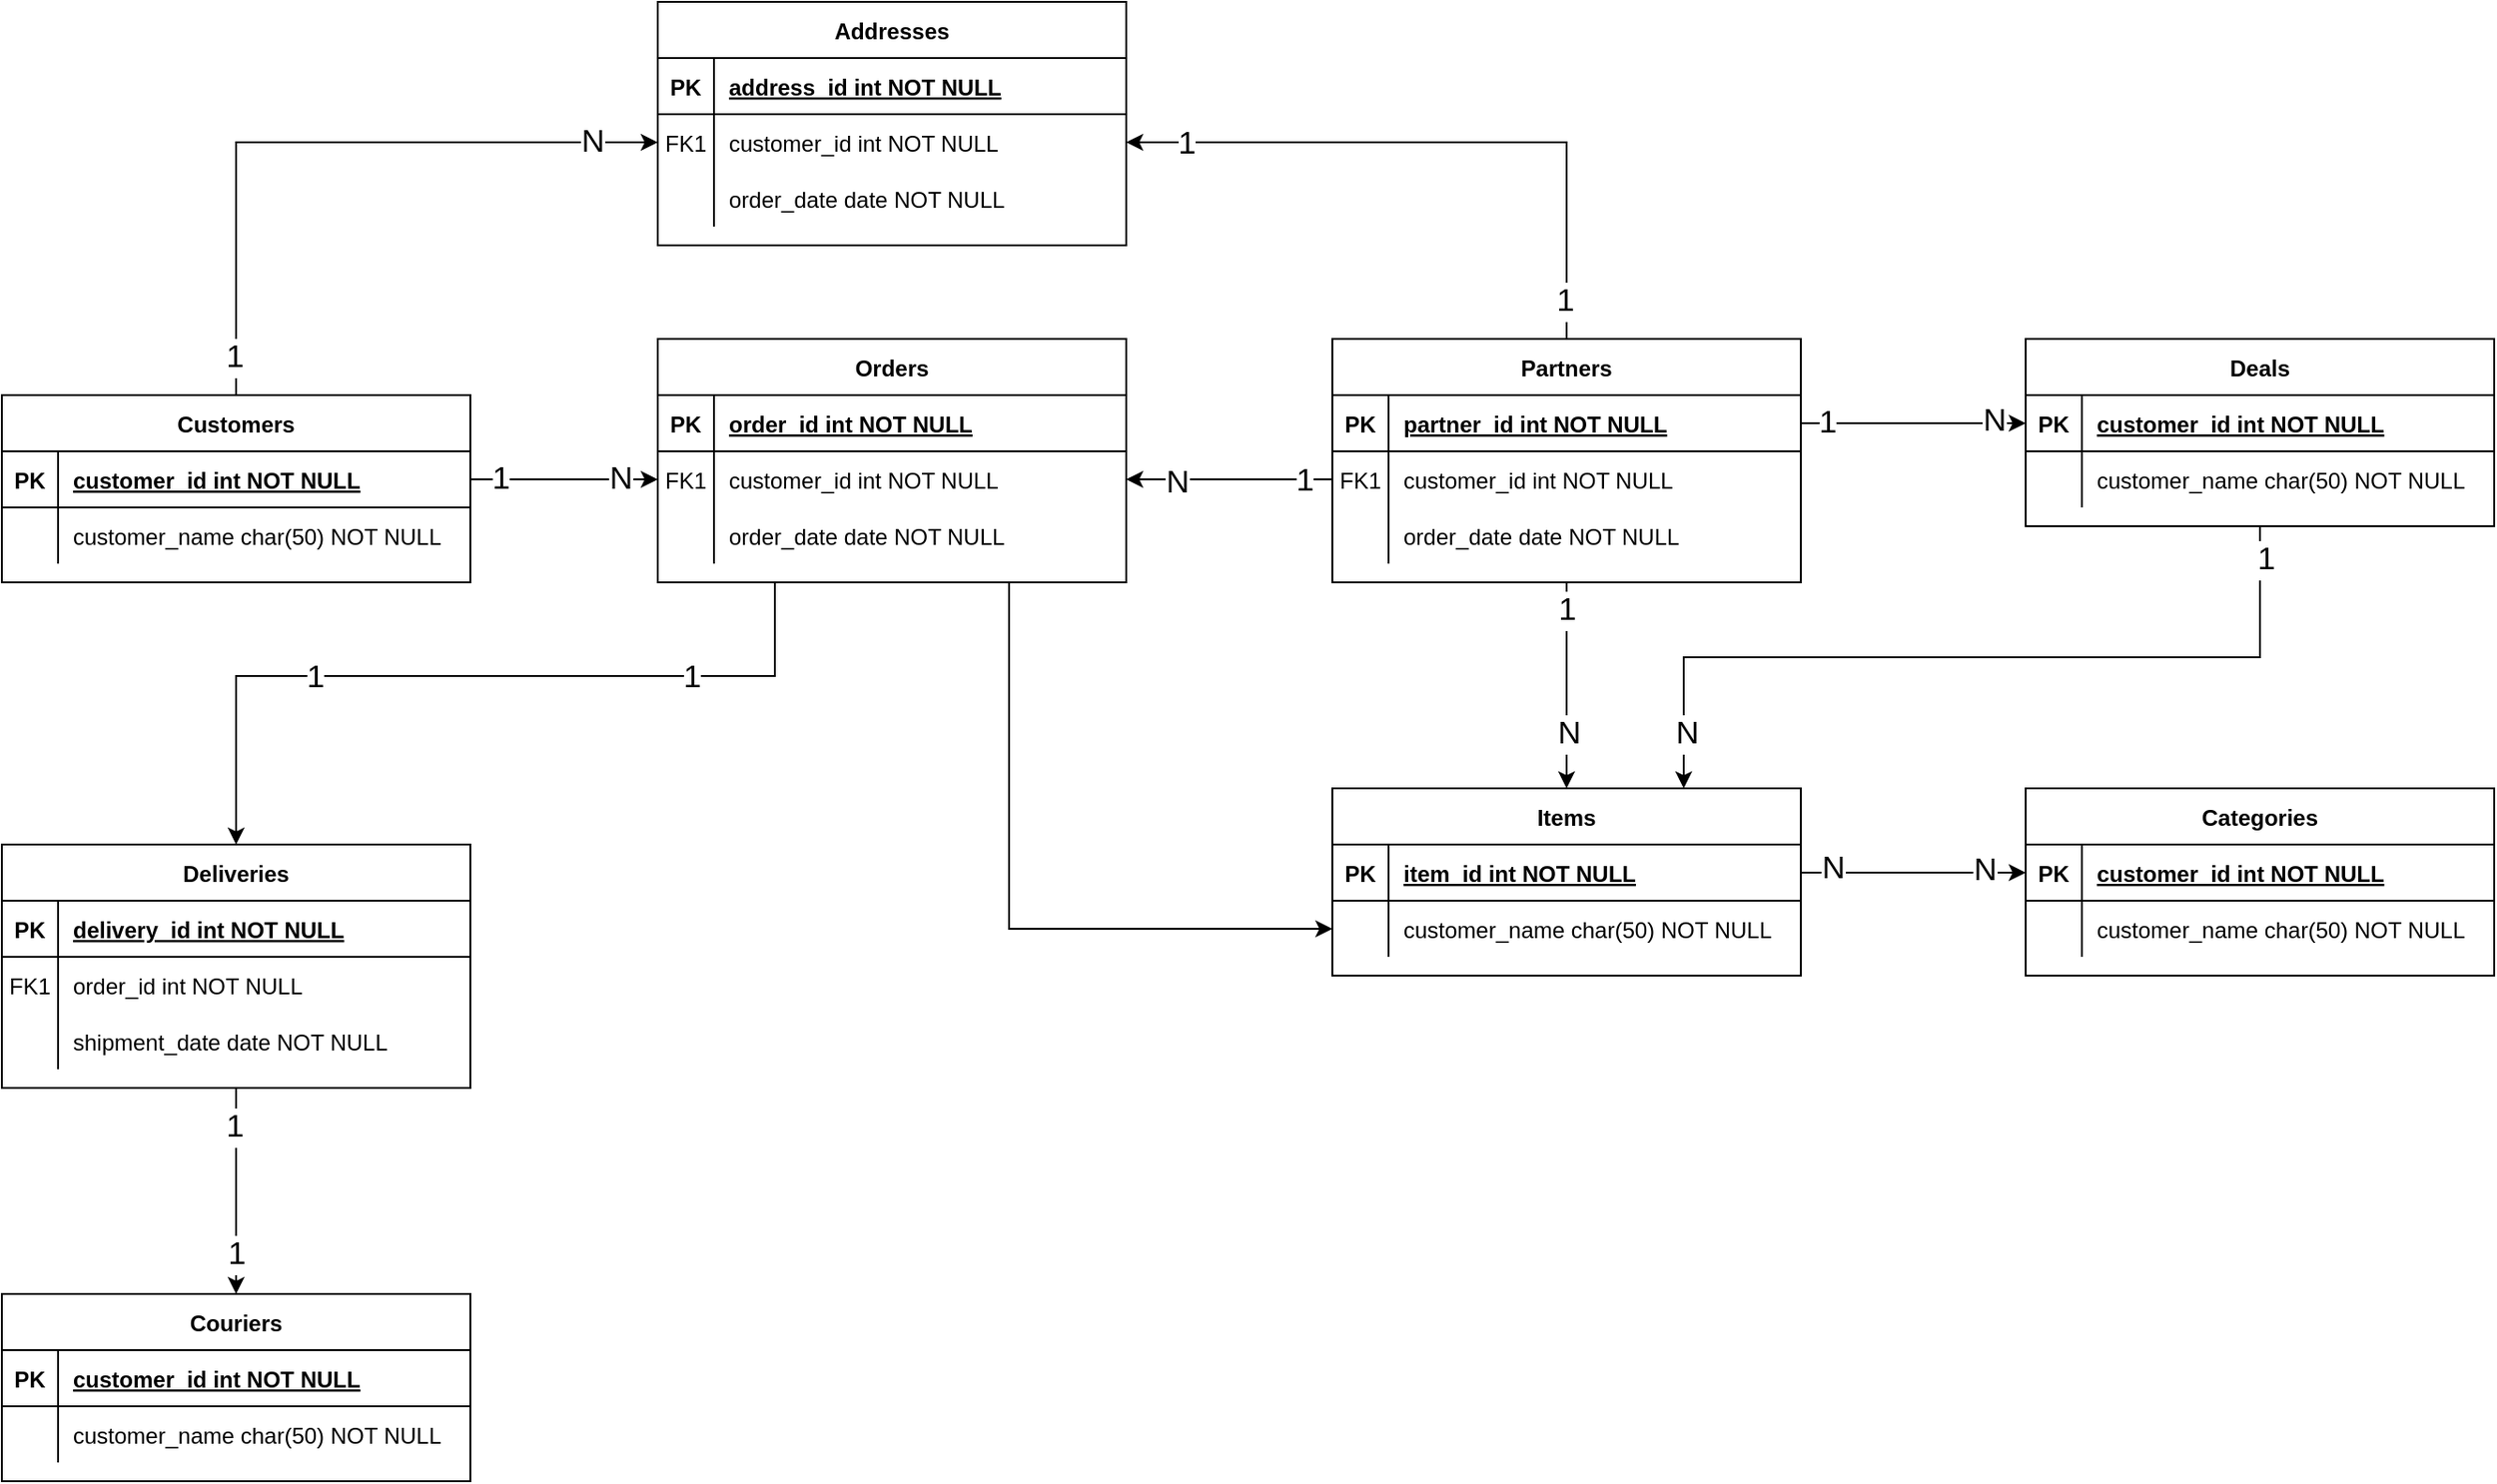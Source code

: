 <mxfile version="13.4.9" type="github"><diagram id="R2lEEEUBdFMjLlhIrx00" name="Page-1"><mxGraphModel dx="1963" dy="1806" grid="1" gridSize="10" guides="1" tooltips="1" connect="1" arrows="1" fold="1" page="1" pageScale="1" pageWidth="850" pageHeight="1100" math="0" shadow="0" extFonts="Permanent Marker^https://fonts.googleapis.com/css?family=Permanent+Marker"><root><mxCell id="0"/><mxCell id="1" parent="0"/><mxCell id="GytPN-wBxECgcy7hrlEQ-25" value="Addresses" style="shape=table;startSize=30;container=1;collapsible=1;childLayout=tableLayout;fixedRows=1;rowLines=0;fontStyle=1;align=center;resizeLast=1;" vertex="1" parent="1"><mxGeometry x="210" y="-310" width="250" height="130" as="geometry"/></mxCell><mxCell id="GytPN-wBxECgcy7hrlEQ-26" value="" style="shape=partialRectangle;collapsible=0;dropTarget=0;pointerEvents=0;fillColor=none;points=[[0,0.5],[1,0.5]];portConstraint=eastwest;top=0;left=0;right=0;bottom=1;" vertex="1" parent="GytPN-wBxECgcy7hrlEQ-25"><mxGeometry y="30" width="250" height="30" as="geometry"/></mxCell><mxCell id="GytPN-wBxECgcy7hrlEQ-27" value="PK" style="shape=partialRectangle;overflow=hidden;connectable=0;fillColor=none;top=0;left=0;bottom=0;right=0;fontStyle=1;" vertex="1" parent="GytPN-wBxECgcy7hrlEQ-26"><mxGeometry width="30" height="30" as="geometry"/></mxCell><mxCell id="GytPN-wBxECgcy7hrlEQ-28" value="address_id int NOT NULL " style="shape=partialRectangle;overflow=hidden;connectable=0;fillColor=none;top=0;left=0;bottom=0;right=0;align=left;spacingLeft=6;fontStyle=5;" vertex="1" parent="GytPN-wBxECgcy7hrlEQ-26"><mxGeometry x="30" width="220" height="30" as="geometry"/></mxCell><mxCell id="GytPN-wBxECgcy7hrlEQ-29" value="" style="shape=partialRectangle;collapsible=0;dropTarget=0;pointerEvents=0;fillColor=none;points=[[0,0.5],[1,0.5]];portConstraint=eastwest;top=0;left=0;right=0;bottom=0;" vertex="1" parent="GytPN-wBxECgcy7hrlEQ-25"><mxGeometry y="60" width="250" height="30" as="geometry"/></mxCell><mxCell id="GytPN-wBxECgcy7hrlEQ-30" value="FK1" style="shape=partialRectangle;overflow=hidden;connectable=0;fillColor=none;top=0;left=0;bottom=0;right=0;" vertex="1" parent="GytPN-wBxECgcy7hrlEQ-29"><mxGeometry width="30" height="30" as="geometry"/></mxCell><mxCell id="GytPN-wBxECgcy7hrlEQ-31" value="customer_id int NOT NULL" style="shape=partialRectangle;overflow=hidden;connectable=0;fillColor=none;top=0;left=0;bottom=0;right=0;align=left;spacingLeft=6;" vertex="1" parent="GytPN-wBxECgcy7hrlEQ-29"><mxGeometry x="30" width="220" height="30" as="geometry"/></mxCell><mxCell id="GytPN-wBxECgcy7hrlEQ-32" value="" style="shape=partialRectangle;collapsible=0;dropTarget=0;pointerEvents=0;fillColor=none;points=[[0,0.5],[1,0.5]];portConstraint=eastwest;top=0;left=0;right=0;bottom=0;" vertex="1" parent="GytPN-wBxECgcy7hrlEQ-25"><mxGeometry y="90" width="250" height="30" as="geometry"/></mxCell><mxCell id="GytPN-wBxECgcy7hrlEQ-33" value="" style="shape=partialRectangle;overflow=hidden;connectable=0;fillColor=none;top=0;left=0;bottom=0;right=0;" vertex="1" parent="GytPN-wBxECgcy7hrlEQ-32"><mxGeometry width="30" height="30" as="geometry"/></mxCell><mxCell id="GytPN-wBxECgcy7hrlEQ-34" value="order_date date NOT NULL" style="shape=partialRectangle;overflow=hidden;connectable=0;fillColor=none;top=0;left=0;bottom=0;right=0;align=left;spacingLeft=6;" vertex="1" parent="GytPN-wBxECgcy7hrlEQ-32"><mxGeometry x="30" width="220" height="30" as="geometry"/></mxCell><mxCell id="GytPN-wBxECgcy7hrlEQ-49" style="edgeStyle=orthogonalEdgeStyle;rounded=0;orthogonalLoop=1;jettySize=auto;html=1;exitX=0.5;exitY=0;exitDx=0;exitDy=0;entryX=0;entryY=0.5;entryDx=0;entryDy=0;" edge="1" parent="1" source="C-vyLk0tnHw3VtMMgP7b-23" target="GytPN-wBxECgcy7hrlEQ-29"><mxGeometry relative="1" as="geometry"/></mxCell><mxCell id="GytPN-wBxECgcy7hrlEQ-54" value="1" style="edgeLabel;html=1;align=center;verticalAlign=middle;resizable=0;points=[];fontSize=17;" vertex="1" connectable="0" parent="GytPN-wBxECgcy7hrlEQ-49"><mxGeometry x="-0.888" y="1" relative="1" as="geometry"><mxPoint as="offset"/></mxGeometry></mxCell><mxCell id="GytPN-wBxECgcy7hrlEQ-55" value="N" style="edgeLabel;html=1;align=center;verticalAlign=middle;resizable=0;points=[];fontSize=17;" vertex="1" connectable="0" parent="GytPN-wBxECgcy7hrlEQ-49"><mxGeometry x="0.804" relative="1" as="geometry"><mxPoint as="offset"/></mxGeometry></mxCell><mxCell id="GytPN-wBxECgcy7hrlEQ-53" style="edgeStyle=orthogonalEdgeStyle;rounded=0;orthogonalLoop=1;jettySize=auto;html=1;exitX=0.25;exitY=1;exitDx=0;exitDy=0;entryX=0.5;entryY=0;entryDx=0;entryDy=0;" edge="1" parent="1" source="C-vyLk0tnHw3VtMMgP7b-2" target="C-vyLk0tnHw3VtMMgP7b-13"><mxGeometry relative="1" as="geometry"><Array as="points"><mxPoint x="273" y="50"/><mxPoint x="-15" y="50"/></Array></mxGeometry></mxCell><mxCell id="GytPN-wBxECgcy7hrlEQ-62" value="1" style="edgeLabel;html=1;align=center;verticalAlign=middle;resizable=0;points=[];fontSize=17;" vertex="1" connectable="0" parent="GytPN-wBxECgcy7hrlEQ-53"><mxGeometry x="-0.558" y="1" relative="1" as="geometry"><mxPoint as="offset"/></mxGeometry></mxCell><mxCell id="GytPN-wBxECgcy7hrlEQ-63" value="1" style="edgeLabel;html=1;align=center;verticalAlign=middle;resizable=0;points=[];fontSize=17;" vertex="1" connectable="0" parent="GytPN-wBxECgcy7hrlEQ-53"><mxGeometry x="0.383" y="1" relative="1" as="geometry"><mxPoint as="offset"/></mxGeometry></mxCell><mxCell id="GytPN-wBxECgcy7hrlEQ-86" style="edgeStyle=orthogonalEdgeStyle;rounded=0;orthogonalLoop=1;jettySize=auto;html=1;exitX=0.75;exitY=1;exitDx=0;exitDy=0;entryX=0;entryY=0.5;entryDx=0;entryDy=0;fontSize=17;" edge="1" parent="1" source="C-vyLk0tnHw3VtMMgP7b-2" target="GytPN-wBxECgcy7hrlEQ-79"><mxGeometry relative="1" as="geometry"/></mxCell><mxCell id="C-vyLk0tnHw3VtMMgP7b-2" value="Orders" style="shape=table;startSize=30;container=1;collapsible=1;childLayout=tableLayout;fixedRows=1;rowLines=0;fontStyle=1;align=center;resizeLast=1;" parent="1" vertex="1"><mxGeometry x="210" y="-130" width="250" height="130" as="geometry"/></mxCell><mxCell id="C-vyLk0tnHw3VtMMgP7b-3" value="" style="shape=partialRectangle;collapsible=0;dropTarget=0;pointerEvents=0;fillColor=none;points=[[0,0.5],[1,0.5]];portConstraint=eastwest;top=0;left=0;right=0;bottom=1;" parent="C-vyLk0tnHw3VtMMgP7b-2" vertex="1"><mxGeometry y="30" width="250" height="30" as="geometry"/></mxCell><mxCell id="C-vyLk0tnHw3VtMMgP7b-4" value="PK" style="shape=partialRectangle;overflow=hidden;connectable=0;fillColor=none;top=0;left=0;bottom=0;right=0;fontStyle=1;" parent="C-vyLk0tnHw3VtMMgP7b-3" vertex="1"><mxGeometry width="30" height="30" as="geometry"/></mxCell><mxCell id="C-vyLk0tnHw3VtMMgP7b-5" value="order_id int NOT NULL " style="shape=partialRectangle;overflow=hidden;connectable=0;fillColor=none;top=0;left=0;bottom=0;right=0;align=left;spacingLeft=6;fontStyle=5;" parent="C-vyLk0tnHw3VtMMgP7b-3" vertex="1"><mxGeometry x="30" width="220" height="30" as="geometry"/></mxCell><mxCell id="C-vyLk0tnHw3VtMMgP7b-6" value="" style="shape=partialRectangle;collapsible=0;dropTarget=0;pointerEvents=0;fillColor=none;points=[[0,0.5],[1,0.5]];portConstraint=eastwest;top=0;left=0;right=0;bottom=0;" parent="C-vyLk0tnHw3VtMMgP7b-2" vertex="1"><mxGeometry y="60" width="250" height="30" as="geometry"/></mxCell><mxCell id="C-vyLk0tnHw3VtMMgP7b-7" value="FK1" style="shape=partialRectangle;overflow=hidden;connectable=0;fillColor=none;top=0;left=0;bottom=0;right=0;" parent="C-vyLk0tnHw3VtMMgP7b-6" vertex="1"><mxGeometry width="30" height="30" as="geometry"/></mxCell><mxCell id="C-vyLk0tnHw3VtMMgP7b-8" value="customer_id int NOT NULL" style="shape=partialRectangle;overflow=hidden;connectable=0;fillColor=none;top=0;left=0;bottom=0;right=0;align=left;spacingLeft=6;" parent="C-vyLk0tnHw3VtMMgP7b-6" vertex="1"><mxGeometry x="30" width="220" height="30" as="geometry"/></mxCell><mxCell id="C-vyLk0tnHw3VtMMgP7b-9" value="" style="shape=partialRectangle;collapsible=0;dropTarget=0;pointerEvents=0;fillColor=none;points=[[0,0.5],[1,0.5]];portConstraint=eastwest;top=0;left=0;right=0;bottom=0;" parent="C-vyLk0tnHw3VtMMgP7b-2" vertex="1"><mxGeometry y="90" width="250" height="30" as="geometry"/></mxCell><mxCell id="C-vyLk0tnHw3VtMMgP7b-10" value="" style="shape=partialRectangle;overflow=hidden;connectable=0;fillColor=none;top=0;left=0;bottom=0;right=0;" parent="C-vyLk0tnHw3VtMMgP7b-9" vertex="1"><mxGeometry width="30" height="30" as="geometry"/></mxCell><mxCell id="C-vyLk0tnHw3VtMMgP7b-11" value="order_date date NOT NULL" style="shape=partialRectangle;overflow=hidden;connectable=0;fillColor=none;top=0;left=0;bottom=0;right=0;align=left;spacingLeft=6;" parent="C-vyLk0tnHw3VtMMgP7b-9" vertex="1"><mxGeometry x="30" width="220" height="30" as="geometry"/></mxCell><mxCell id="GytPN-wBxECgcy7hrlEQ-51" style="edgeStyle=orthogonalEdgeStyle;rounded=0;orthogonalLoop=1;jettySize=auto;html=1;exitX=0.5;exitY=0;exitDx=0;exitDy=0;entryX=1;entryY=0.5;entryDx=0;entryDy=0;" edge="1" parent="1" source="GytPN-wBxECgcy7hrlEQ-15" target="GytPN-wBxECgcy7hrlEQ-29"><mxGeometry relative="1" as="geometry"/></mxCell><mxCell id="GytPN-wBxECgcy7hrlEQ-58" value="1" style="edgeLabel;html=1;align=center;verticalAlign=middle;resizable=0;points=[];fontSize=17;" vertex="1" connectable="0" parent="GytPN-wBxECgcy7hrlEQ-51"><mxGeometry x="0.814" y="1" relative="1" as="geometry"><mxPoint as="offset"/></mxGeometry></mxCell><mxCell id="GytPN-wBxECgcy7hrlEQ-59" value="1" style="edgeLabel;html=1;align=center;verticalAlign=middle;resizable=0;points=[];fontSize=17;" vertex="1" connectable="0" parent="GytPN-wBxECgcy7hrlEQ-51"><mxGeometry x="-0.882" y="1" relative="1" as="geometry"><mxPoint as="offset"/></mxGeometry></mxCell><mxCell id="GytPN-wBxECgcy7hrlEQ-50" style="edgeStyle=orthogonalEdgeStyle;rounded=0;orthogonalLoop=1;jettySize=auto;html=1;exitX=1;exitY=0.5;exitDx=0;exitDy=0;entryX=0;entryY=0.5;entryDx=0;entryDy=0;" edge="1" parent="1" source="C-vyLk0tnHw3VtMMgP7b-24" target="C-vyLk0tnHw3VtMMgP7b-6"><mxGeometry relative="1" as="geometry"/></mxCell><mxCell id="GytPN-wBxECgcy7hrlEQ-56" value="1" style="edgeLabel;html=1;align=center;verticalAlign=middle;resizable=0;points=[];fontSize=17;" vertex="1" connectable="0" parent="GytPN-wBxECgcy7hrlEQ-50"><mxGeometry x="-0.695" relative="1" as="geometry"><mxPoint as="offset"/></mxGeometry></mxCell><mxCell id="GytPN-wBxECgcy7hrlEQ-57" value="N" style="edgeLabel;html=1;align=center;verticalAlign=middle;resizable=0;points=[];fontSize=17;" vertex="1" connectable="0" parent="GytPN-wBxECgcy7hrlEQ-50"><mxGeometry x="0.599" relative="1" as="geometry"><mxPoint as="offset"/></mxGeometry></mxCell><mxCell id="C-vyLk0tnHw3VtMMgP7b-23" value="Customers" style="shape=table;startSize=30;container=1;collapsible=1;childLayout=tableLayout;fixedRows=1;rowLines=0;fontStyle=1;align=center;resizeLast=1;" parent="1" vertex="1"><mxGeometry x="-140" y="-100" width="250" height="100" as="geometry"/></mxCell><mxCell id="C-vyLk0tnHw3VtMMgP7b-24" value="" style="shape=partialRectangle;collapsible=0;dropTarget=0;pointerEvents=0;fillColor=none;points=[[0,0.5],[1,0.5]];portConstraint=eastwest;top=0;left=0;right=0;bottom=1;" parent="C-vyLk0tnHw3VtMMgP7b-23" vertex="1"><mxGeometry y="30" width="250" height="30" as="geometry"/></mxCell><mxCell id="C-vyLk0tnHw3VtMMgP7b-25" value="PK" style="shape=partialRectangle;overflow=hidden;connectable=0;fillColor=none;top=0;left=0;bottom=0;right=0;fontStyle=1;" parent="C-vyLk0tnHw3VtMMgP7b-24" vertex="1"><mxGeometry width="30" height="30" as="geometry"/></mxCell><mxCell id="C-vyLk0tnHw3VtMMgP7b-26" value="customer_id int NOT NULL " style="shape=partialRectangle;overflow=hidden;connectable=0;fillColor=none;top=0;left=0;bottom=0;right=0;align=left;spacingLeft=6;fontStyle=5;" parent="C-vyLk0tnHw3VtMMgP7b-24" vertex="1"><mxGeometry x="30" width="220" height="30" as="geometry"/></mxCell><mxCell id="C-vyLk0tnHw3VtMMgP7b-27" value="" style="shape=partialRectangle;collapsible=0;dropTarget=0;pointerEvents=0;fillColor=none;points=[[0,0.5],[1,0.5]];portConstraint=eastwest;top=0;left=0;right=0;bottom=0;" parent="C-vyLk0tnHw3VtMMgP7b-23" vertex="1"><mxGeometry y="60" width="250" height="30" as="geometry"/></mxCell><mxCell id="C-vyLk0tnHw3VtMMgP7b-28" value="" style="shape=partialRectangle;overflow=hidden;connectable=0;fillColor=none;top=0;left=0;bottom=0;right=0;" parent="C-vyLk0tnHw3VtMMgP7b-27" vertex="1"><mxGeometry width="30" height="30" as="geometry"/></mxCell><mxCell id="C-vyLk0tnHw3VtMMgP7b-29" value="customer_name char(50) NOT NULL" style="shape=partialRectangle;overflow=hidden;connectable=0;fillColor=none;top=0;left=0;bottom=0;right=0;align=left;spacingLeft=6;" parent="C-vyLk0tnHw3VtMMgP7b-27" vertex="1"><mxGeometry x="30" width="220" height="30" as="geometry"/></mxCell><mxCell id="GytPN-wBxECgcy7hrlEQ-52" style="edgeStyle=orthogonalEdgeStyle;rounded=0;orthogonalLoop=1;jettySize=auto;html=1;exitX=0;exitY=0.5;exitDx=0;exitDy=0;entryX=1;entryY=0.5;entryDx=0;entryDy=0;" edge="1" parent="1" source="GytPN-wBxECgcy7hrlEQ-19" target="C-vyLk0tnHw3VtMMgP7b-6"><mxGeometry relative="1" as="geometry"/></mxCell><mxCell id="GytPN-wBxECgcy7hrlEQ-60" value="1" style="edgeLabel;html=1;align=center;verticalAlign=middle;resizable=0;points=[];fontSize=17;" vertex="1" connectable="0" parent="GytPN-wBxECgcy7hrlEQ-52"><mxGeometry x="-0.721" y="1" relative="1" as="geometry"><mxPoint as="offset"/></mxGeometry></mxCell><mxCell id="GytPN-wBxECgcy7hrlEQ-61" value="N" style="edgeLabel;html=1;align=center;verticalAlign=middle;resizable=0;points=[];fontSize=17;" vertex="1" connectable="0" parent="GytPN-wBxECgcy7hrlEQ-52"><mxGeometry x="0.52" y="2" relative="1" as="geometry"><mxPoint as="offset"/></mxGeometry></mxCell><mxCell id="GytPN-wBxECgcy7hrlEQ-87" style="edgeStyle=orthogonalEdgeStyle;rounded=0;orthogonalLoop=1;jettySize=auto;html=1;exitX=0.5;exitY=1;exitDx=0;exitDy=0;entryX=0.5;entryY=0;entryDx=0;entryDy=0;fontSize=17;" edge="1" parent="1" source="GytPN-wBxECgcy7hrlEQ-15" target="GytPN-wBxECgcy7hrlEQ-75"><mxGeometry relative="1" as="geometry"/></mxCell><mxCell id="GytPN-wBxECgcy7hrlEQ-88" value="1" style="edgeLabel;html=1;align=center;verticalAlign=middle;resizable=0;points=[];fontSize=17;" vertex="1" connectable="0" parent="GytPN-wBxECgcy7hrlEQ-87"><mxGeometry x="-0.724" relative="1" as="geometry"><mxPoint as="offset"/></mxGeometry></mxCell><mxCell id="GytPN-wBxECgcy7hrlEQ-89" value="N" style="edgeLabel;html=1;align=center;verticalAlign=middle;resizable=0;points=[];fontSize=17;" vertex="1" connectable="0" parent="GytPN-wBxECgcy7hrlEQ-87"><mxGeometry x="0.474" y="1" relative="1" as="geometry"><mxPoint as="offset"/></mxGeometry></mxCell><mxCell id="GytPN-wBxECgcy7hrlEQ-15" value="Partners" style="shape=table;startSize=30;container=1;collapsible=1;childLayout=tableLayout;fixedRows=1;rowLines=0;fontStyle=1;align=center;resizeLast=1;" vertex="1" parent="1"><mxGeometry x="570" y="-130" width="250" height="130" as="geometry"/></mxCell><mxCell id="GytPN-wBxECgcy7hrlEQ-16" value="" style="shape=partialRectangle;collapsible=0;dropTarget=0;pointerEvents=0;fillColor=none;points=[[0,0.5],[1,0.5]];portConstraint=eastwest;top=0;left=0;right=0;bottom=1;" vertex="1" parent="GytPN-wBxECgcy7hrlEQ-15"><mxGeometry y="30" width="250" height="30" as="geometry"/></mxCell><mxCell id="GytPN-wBxECgcy7hrlEQ-17" value="PK" style="shape=partialRectangle;overflow=hidden;connectable=0;fillColor=none;top=0;left=0;bottom=0;right=0;fontStyle=1;" vertex="1" parent="GytPN-wBxECgcy7hrlEQ-16"><mxGeometry width="30" height="30" as="geometry"/></mxCell><mxCell id="GytPN-wBxECgcy7hrlEQ-18" value="partner_id int NOT NULL " style="shape=partialRectangle;overflow=hidden;connectable=0;fillColor=none;top=0;left=0;bottom=0;right=0;align=left;spacingLeft=6;fontStyle=5;" vertex="1" parent="GytPN-wBxECgcy7hrlEQ-16"><mxGeometry x="30" width="220" height="30" as="geometry"/></mxCell><mxCell id="GytPN-wBxECgcy7hrlEQ-19" value="" style="shape=partialRectangle;collapsible=0;dropTarget=0;pointerEvents=0;fillColor=none;points=[[0,0.5],[1,0.5]];portConstraint=eastwest;top=0;left=0;right=0;bottom=0;" vertex="1" parent="GytPN-wBxECgcy7hrlEQ-15"><mxGeometry y="60" width="250" height="30" as="geometry"/></mxCell><mxCell id="GytPN-wBxECgcy7hrlEQ-20" value="FK1" style="shape=partialRectangle;overflow=hidden;connectable=0;fillColor=none;top=0;left=0;bottom=0;right=0;" vertex="1" parent="GytPN-wBxECgcy7hrlEQ-19"><mxGeometry width="30" height="30" as="geometry"/></mxCell><mxCell id="GytPN-wBxECgcy7hrlEQ-21" value="customer_id int NOT NULL" style="shape=partialRectangle;overflow=hidden;connectable=0;fillColor=none;top=0;left=0;bottom=0;right=0;align=left;spacingLeft=6;" vertex="1" parent="GytPN-wBxECgcy7hrlEQ-19"><mxGeometry x="30" width="220" height="30" as="geometry"/></mxCell><mxCell id="GytPN-wBxECgcy7hrlEQ-22" value="" style="shape=partialRectangle;collapsible=0;dropTarget=0;pointerEvents=0;fillColor=none;points=[[0,0.5],[1,0.5]];portConstraint=eastwest;top=0;left=0;right=0;bottom=0;" vertex="1" parent="GytPN-wBxECgcy7hrlEQ-15"><mxGeometry y="90" width="250" height="30" as="geometry"/></mxCell><mxCell id="GytPN-wBxECgcy7hrlEQ-23" value="" style="shape=partialRectangle;overflow=hidden;connectable=0;fillColor=none;top=0;left=0;bottom=0;right=0;" vertex="1" parent="GytPN-wBxECgcy7hrlEQ-22"><mxGeometry width="30" height="30" as="geometry"/></mxCell><mxCell id="GytPN-wBxECgcy7hrlEQ-24" value="order_date date NOT NULL" style="shape=partialRectangle;overflow=hidden;connectable=0;fillColor=none;top=0;left=0;bottom=0;right=0;align=left;spacingLeft=6;" vertex="1" parent="GytPN-wBxECgcy7hrlEQ-22"><mxGeometry x="30" width="220" height="30" as="geometry"/></mxCell><mxCell id="GytPN-wBxECgcy7hrlEQ-64" style="edgeStyle=orthogonalEdgeStyle;rounded=0;orthogonalLoop=1;jettySize=auto;html=1;exitX=0.5;exitY=1;exitDx=0;exitDy=0;entryX=0.5;entryY=0;entryDx=0;entryDy=0;fontSize=17;" edge="1" parent="1" source="C-vyLk0tnHw3VtMMgP7b-13" target="GytPN-wBxECgcy7hrlEQ-1"><mxGeometry relative="1" as="geometry"/></mxCell><mxCell id="GytPN-wBxECgcy7hrlEQ-66" value="1" style="edgeLabel;html=1;align=center;verticalAlign=middle;resizable=0;points=[];fontSize=17;" vertex="1" connectable="0" parent="GytPN-wBxECgcy7hrlEQ-64"><mxGeometry x="0.612" relative="1" as="geometry"><mxPoint as="offset"/></mxGeometry></mxCell><mxCell id="GytPN-wBxECgcy7hrlEQ-74" value="1" style="edgeLabel;html=1;align=center;verticalAlign=middle;resizable=0;points=[];fontSize=17;" vertex="1" connectable="0" parent="GytPN-wBxECgcy7hrlEQ-64"><mxGeometry x="-0.62" y="-1" relative="1" as="geometry"><mxPoint as="offset"/></mxGeometry></mxCell><mxCell id="GytPN-wBxECgcy7hrlEQ-1" value="Couriers" style="shape=table;startSize=30;container=1;collapsible=1;childLayout=tableLayout;fixedRows=1;rowLines=0;fontStyle=1;align=center;resizeLast=1;" vertex="1" parent="1"><mxGeometry x="-140" y="380" width="250" height="100" as="geometry"/></mxCell><mxCell id="GytPN-wBxECgcy7hrlEQ-2" value="" style="shape=partialRectangle;collapsible=0;dropTarget=0;pointerEvents=0;fillColor=none;points=[[0,0.5],[1,0.5]];portConstraint=eastwest;top=0;left=0;right=0;bottom=1;" vertex="1" parent="GytPN-wBxECgcy7hrlEQ-1"><mxGeometry y="30" width="250" height="30" as="geometry"/></mxCell><mxCell id="GytPN-wBxECgcy7hrlEQ-3" value="PK" style="shape=partialRectangle;overflow=hidden;connectable=0;fillColor=none;top=0;left=0;bottom=0;right=0;fontStyle=1;" vertex="1" parent="GytPN-wBxECgcy7hrlEQ-2"><mxGeometry width="30" height="30" as="geometry"/></mxCell><mxCell id="GytPN-wBxECgcy7hrlEQ-4" value="customer_id int NOT NULL " style="shape=partialRectangle;overflow=hidden;connectable=0;fillColor=none;top=0;left=0;bottom=0;right=0;align=left;spacingLeft=6;fontStyle=5;" vertex="1" parent="GytPN-wBxECgcy7hrlEQ-2"><mxGeometry x="30" width="220" height="30" as="geometry"/></mxCell><mxCell id="GytPN-wBxECgcy7hrlEQ-5" value="" style="shape=partialRectangle;collapsible=0;dropTarget=0;pointerEvents=0;fillColor=none;points=[[0,0.5],[1,0.5]];portConstraint=eastwest;top=0;left=0;right=0;bottom=0;" vertex="1" parent="GytPN-wBxECgcy7hrlEQ-1"><mxGeometry y="60" width="250" height="30" as="geometry"/></mxCell><mxCell id="GytPN-wBxECgcy7hrlEQ-6" value="" style="shape=partialRectangle;overflow=hidden;connectable=0;fillColor=none;top=0;left=0;bottom=0;right=0;" vertex="1" parent="GytPN-wBxECgcy7hrlEQ-5"><mxGeometry width="30" height="30" as="geometry"/></mxCell><mxCell id="GytPN-wBxECgcy7hrlEQ-7" value="customer_name char(50) NOT NULL" style="shape=partialRectangle;overflow=hidden;connectable=0;fillColor=none;top=0;left=0;bottom=0;right=0;align=left;spacingLeft=6;" vertex="1" parent="GytPN-wBxECgcy7hrlEQ-5"><mxGeometry x="30" width="220" height="30" as="geometry"/></mxCell><mxCell id="C-vyLk0tnHw3VtMMgP7b-13" value="Deliveries" style="shape=table;startSize=30;container=1;collapsible=1;childLayout=tableLayout;fixedRows=1;rowLines=0;fontStyle=1;align=center;resizeLast=1;" parent="1" vertex="1"><mxGeometry x="-140" y="140" width="250" height="130" as="geometry"/></mxCell><mxCell id="C-vyLk0tnHw3VtMMgP7b-14" value="" style="shape=partialRectangle;collapsible=0;dropTarget=0;pointerEvents=0;fillColor=none;points=[[0,0.5],[1,0.5]];portConstraint=eastwest;top=0;left=0;right=0;bottom=1;" parent="C-vyLk0tnHw3VtMMgP7b-13" vertex="1"><mxGeometry y="30" width="250" height="30" as="geometry"/></mxCell><mxCell id="C-vyLk0tnHw3VtMMgP7b-15" value="PK" style="shape=partialRectangle;overflow=hidden;connectable=0;fillColor=none;top=0;left=0;bottom=0;right=0;fontStyle=1;" parent="C-vyLk0tnHw3VtMMgP7b-14" vertex="1"><mxGeometry width="30" height="30" as="geometry"/></mxCell><mxCell id="C-vyLk0tnHw3VtMMgP7b-16" value="delivery_id int NOT NULL " style="shape=partialRectangle;overflow=hidden;connectable=0;fillColor=none;top=0;left=0;bottom=0;right=0;align=left;spacingLeft=6;fontStyle=5;" parent="C-vyLk0tnHw3VtMMgP7b-14" vertex="1"><mxGeometry x="30" width="220" height="30" as="geometry"/></mxCell><mxCell id="C-vyLk0tnHw3VtMMgP7b-17" value="" style="shape=partialRectangle;collapsible=0;dropTarget=0;pointerEvents=0;fillColor=none;points=[[0,0.5],[1,0.5]];portConstraint=eastwest;top=0;left=0;right=0;bottom=0;" parent="C-vyLk0tnHw3VtMMgP7b-13" vertex="1"><mxGeometry y="60" width="250" height="30" as="geometry"/></mxCell><mxCell id="C-vyLk0tnHw3VtMMgP7b-18" value="FK1" style="shape=partialRectangle;overflow=hidden;connectable=0;fillColor=none;top=0;left=0;bottom=0;right=0;" parent="C-vyLk0tnHw3VtMMgP7b-17" vertex="1"><mxGeometry width="30" height="30" as="geometry"/></mxCell><mxCell id="C-vyLk0tnHw3VtMMgP7b-19" value="order_id int NOT NULL" style="shape=partialRectangle;overflow=hidden;connectable=0;fillColor=none;top=0;left=0;bottom=0;right=0;align=left;spacingLeft=6;" parent="C-vyLk0tnHw3VtMMgP7b-17" vertex="1"><mxGeometry x="30" width="220" height="30" as="geometry"/></mxCell><mxCell id="C-vyLk0tnHw3VtMMgP7b-20" value="" style="shape=partialRectangle;collapsible=0;dropTarget=0;pointerEvents=0;fillColor=none;points=[[0,0.5],[1,0.5]];portConstraint=eastwest;top=0;left=0;right=0;bottom=0;" parent="C-vyLk0tnHw3VtMMgP7b-13" vertex="1"><mxGeometry y="90" width="250" height="30" as="geometry"/></mxCell><mxCell id="C-vyLk0tnHw3VtMMgP7b-21" value="" style="shape=partialRectangle;overflow=hidden;connectable=0;fillColor=none;top=0;left=0;bottom=0;right=0;" parent="C-vyLk0tnHw3VtMMgP7b-20" vertex="1"><mxGeometry width="30" height="30" as="geometry"/></mxCell><mxCell id="C-vyLk0tnHw3VtMMgP7b-22" value="shipment_date date NOT NULL" style="shape=partialRectangle;overflow=hidden;connectable=0;fillColor=none;top=0;left=0;bottom=0;right=0;align=left;spacingLeft=6;" parent="C-vyLk0tnHw3VtMMgP7b-20" vertex="1"><mxGeometry x="30" width="220" height="30" as="geometry"/></mxCell><mxCell id="GytPN-wBxECgcy7hrlEQ-75" value="Items" style="shape=table;startSize=30;container=1;collapsible=1;childLayout=tableLayout;fixedRows=1;rowLines=0;fontStyle=1;align=center;resizeLast=1;" vertex="1" parent="1"><mxGeometry x="570" y="110" width="250" height="100" as="geometry"/></mxCell><mxCell id="GytPN-wBxECgcy7hrlEQ-76" value="" style="shape=partialRectangle;collapsible=0;dropTarget=0;pointerEvents=0;fillColor=none;points=[[0,0.5],[1,0.5]];portConstraint=eastwest;top=0;left=0;right=0;bottom=1;" vertex="1" parent="GytPN-wBxECgcy7hrlEQ-75"><mxGeometry y="30" width="250" height="30" as="geometry"/></mxCell><mxCell id="GytPN-wBxECgcy7hrlEQ-77" value="PK" style="shape=partialRectangle;overflow=hidden;connectable=0;fillColor=none;top=0;left=0;bottom=0;right=0;fontStyle=1;" vertex="1" parent="GytPN-wBxECgcy7hrlEQ-76"><mxGeometry width="30" height="30" as="geometry"/></mxCell><mxCell id="GytPN-wBxECgcy7hrlEQ-78" value="item_id int NOT NULL " style="shape=partialRectangle;overflow=hidden;connectable=0;fillColor=none;top=0;left=0;bottom=0;right=0;align=left;spacingLeft=6;fontStyle=5;" vertex="1" parent="GytPN-wBxECgcy7hrlEQ-76"><mxGeometry x="30" width="220" height="30" as="geometry"/></mxCell><mxCell id="GytPN-wBxECgcy7hrlEQ-79" value="" style="shape=partialRectangle;collapsible=0;dropTarget=0;pointerEvents=0;fillColor=none;points=[[0,0.5],[1,0.5]];portConstraint=eastwest;top=0;left=0;right=0;bottom=0;" vertex="1" parent="GytPN-wBxECgcy7hrlEQ-75"><mxGeometry y="60" width="250" height="30" as="geometry"/></mxCell><mxCell id="GytPN-wBxECgcy7hrlEQ-80" value="" style="shape=partialRectangle;overflow=hidden;connectable=0;fillColor=none;top=0;left=0;bottom=0;right=0;" vertex="1" parent="GytPN-wBxECgcy7hrlEQ-79"><mxGeometry width="30" height="30" as="geometry"/></mxCell><mxCell id="GytPN-wBxECgcy7hrlEQ-81" value="customer_name char(50) NOT NULL" style="shape=partialRectangle;overflow=hidden;connectable=0;fillColor=none;top=0;left=0;bottom=0;right=0;align=left;spacingLeft=6;" vertex="1" parent="GytPN-wBxECgcy7hrlEQ-79"><mxGeometry x="30" width="220" height="30" as="geometry"/></mxCell><mxCell id="GytPN-wBxECgcy7hrlEQ-35" value="Categories" style="shape=table;startSize=30;container=1;collapsible=1;childLayout=tableLayout;fixedRows=1;rowLines=0;fontStyle=1;align=center;resizeLast=1;" vertex="1" parent="1"><mxGeometry x="940" y="110" width="250" height="100" as="geometry"/></mxCell><mxCell id="GytPN-wBxECgcy7hrlEQ-36" value="" style="shape=partialRectangle;collapsible=0;dropTarget=0;pointerEvents=0;fillColor=none;points=[[0,0.5],[1,0.5]];portConstraint=eastwest;top=0;left=0;right=0;bottom=1;" vertex="1" parent="GytPN-wBxECgcy7hrlEQ-35"><mxGeometry y="30" width="250" height="30" as="geometry"/></mxCell><mxCell id="GytPN-wBxECgcy7hrlEQ-37" value="PK" style="shape=partialRectangle;overflow=hidden;connectable=0;fillColor=none;top=0;left=0;bottom=0;right=0;fontStyle=1;" vertex="1" parent="GytPN-wBxECgcy7hrlEQ-36"><mxGeometry width="30" height="30" as="geometry"/></mxCell><mxCell id="GytPN-wBxECgcy7hrlEQ-38" value="customer_id int NOT NULL " style="shape=partialRectangle;overflow=hidden;connectable=0;fillColor=none;top=0;left=0;bottom=0;right=0;align=left;spacingLeft=6;fontStyle=5;" vertex="1" parent="GytPN-wBxECgcy7hrlEQ-36"><mxGeometry x="30" width="220" height="30" as="geometry"/></mxCell><mxCell id="GytPN-wBxECgcy7hrlEQ-39" value="" style="shape=partialRectangle;collapsible=0;dropTarget=0;pointerEvents=0;fillColor=none;points=[[0,0.5],[1,0.5]];portConstraint=eastwest;top=0;left=0;right=0;bottom=0;" vertex="1" parent="GytPN-wBxECgcy7hrlEQ-35"><mxGeometry y="60" width="250" height="30" as="geometry"/></mxCell><mxCell id="GytPN-wBxECgcy7hrlEQ-40" value="" style="shape=partialRectangle;overflow=hidden;connectable=0;fillColor=none;top=0;left=0;bottom=0;right=0;" vertex="1" parent="GytPN-wBxECgcy7hrlEQ-39"><mxGeometry width="30" height="30" as="geometry"/></mxCell><mxCell id="GytPN-wBxECgcy7hrlEQ-41" value="customer_name char(50) NOT NULL" style="shape=partialRectangle;overflow=hidden;connectable=0;fillColor=none;top=0;left=0;bottom=0;right=0;align=left;spacingLeft=6;" vertex="1" parent="GytPN-wBxECgcy7hrlEQ-39"><mxGeometry x="30" width="220" height="30" as="geometry"/></mxCell><mxCell id="GytPN-wBxECgcy7hrlEQ-90" style="edgeStyle=orthogonalEdgeStyle;rounded=0;orthogonalLoop=1;jettySize=auto;html=1;exitX=1;exitY=0.5;exitDx=0;exitDy=0;entryX=0;entryY=0.5;entryDx=0;entryDy=0;fontSize=17;" edge="1" parent="1" source="GytPN-wBxECgcy7hrlEQ-76" target="GytPN-wBxECgcy7hrlEQ-36"><mxGeometry relative="1" as="geometry"/></mxCell><mxCell id="GytPN-wBxECgcy7hrlEQ-91" value="N" style="edgeLabel;html=1;align=center;verticalAlign=middle;resizable=0;points=[];fontSize=17;" vertex="1" connectable="0" parent="GytPN-wBxECgcy7hrlEQ-90"><mxGeometry x="-0.736" y="2" relative="1" as="geometry"><mxPoint x="1" as="offset"/></mxGeometry></mxCell><mxCell id="GytPN-wBxECgcy7hrlEQ-92" value="N" style="edgeLabel;html=1;align=center;verticalAlign=middle;resizable=0;points=[];fontSize=17;" vertex="1" connectable="0" parent="GytPN-wBxECgcy7hrlEQ-90"><mxGeometry x="0.617" y="-1" relative="1" as="geometry"><mxPoint x="1" y="-2" as="offset"/></mxGeometry></mxCell><mxCell id="GytPN-wBxECgcy7hrlEQ-96" style="edgeStyle=orthogonalEdgeStyle;rounded=0;orthogonalLoop=1;jettySize=auto;html=1;exitX=0.5;exitY=1;exitDx=0;exitDy=0;entryX=0.75;entryY=0;entryDx=0;entryDy=0;fontSize=17;" edge="1" parent="1" source="GytPN-wBxECgcy7hrlEQ-42" target="GytPN-wBxECgcy7hrlEQ-75"><mxGeometry relative="1" as="geometry"/></mxCell><mxCell id="GytPN-wBxECgcy7hrlEQ-97" value="1" style="edgeLabel;html=1;align=center;verticalAlign=middle;resizable=0;points=[];fontSize=17;" vertex="1" connectable="0" parent="GytPN-wBxECgcy7hrlEQ-96"><mxGeometry x="-0.919" y="3" relative="1" as="geometry"><mxPoint as="offset"/></mxGeometry></mxCell><mxCell id="GytPN-wBxECgcy7hrlEQ-98" value="N" style="edgeLabel;html=1;align=center;verticalAlign=middle;resizable=0;points=[];fontSize=17;" vertex="1" connectable="0" parent="GytPN-wBxECgcy7hrlEQ-96"><mxGeometry x="0.871" y="1" relative="1" as="geometry"><mxPoint as="offset"/></mxGeometry></mxCell><mxCell id="GytPN-wBxECgcy7hrlEQ-93" style="edgeStyle=orthogonalEdgeStyle;rounded=0;orthogonalLoop=1;jettySize=auto;html=1;entryX=0;entryY=0.5;entryDx=0;entryDy=0;fontSize=17;" edge="1" parent="1" target="GytPN-wBxECgcy7hrlEQ-43"><mxGeometry relative="1" as="geometry"><mxPoint x="820" y="-85" as="sourcePoint"/><Array as="points"><mxPoint x="820" y="-85"/></Array></mxGeometry></mxCell><mxCell id="GytPN-wBxECgcy7hrlEQ-94" value="1" style="edgeLabel;html=1;align=center;verticalAlign=middle;resizable=0;points=[];fontSize=17;" vertex="1" connectable="0" parent="GytPN-wBxECgcy7hrlEQ-93"><mxGeometry x="-0.789" relative="1" as="geometry"><mxPoint x="1" as="offset"/></mxGeometry></mxCell><mxCell id="GytPN-wBxECgcy7hrlEQ-95" value="N" style="edgeLabel;html=1;align=center;verticalAlign=middle;resizable=0;points=[];fontSize=17;" vertex="1" connectable="0" parent="GytPN-wBxECgcy7hrlEQ-93"><mxGeometry x="0.709" y="1" relative="1" as="geometry"><mxPoint as="offset"/></mxGeometry></mxCell><mxCell id="GytPN-wBxECgcy7hrlEQ-42" value="Deals" style="shape=table;startSize=30;container=1;collapsible=1;childLayout=tableLayout;fixedRows=1;rowLines=0;fontStyle=1;align=center;resizeLast=1;" vertex="1" parent="1"><mxGeometry x="940" y="-130" width="250" height="100" as="geometry"/></mxCell><mxCell id="GytPN-wBxECgcy7hrlEQ-43" value="" style="shape=partialRectangle;collapsible=0;dropTarget=0;pointerEvents=0;fillColor=none;points=[[0,0.5],[1,0.5]];portConstraint=eastwest;top=0;left=0;right=0;bottom=1;" vertex="1" parent="GytPN-wBxECgcy7hrlEQ-42"><mxGeometry y="30" width="250" height="30" as="geometry"/></mxCell><mxCell id="GytPN-wBxECgcy7hrlEQ-44" value="PK" style="shape=partialRectangle;overflow=hidden;connectable=0;fillColor=none;top=0;left=0;bottom=0;right=0;fontStyle=1;" vertex="1" parent="GytPN-wBxECgcy7hrlEQ-43"><mxGeometry width="30" height="30" as="geometry"/></mxCell><mxCell id="GytPN-wBxECgcy7hrlEQ-45" value="customer_id int NOT NULL " style="shape=partialRectangle;overflow=hidden;connectable=0;fillColor=none;top=0;left=0;bottom=0;right=0;align=left;spacingLeft=6;fontStyle=5;" vertex="1" parent="GytPN-wBxECgcy7hrlEQ-43"><mxGeometry x="30" width="220" height="30" as="geometry"/></mxCell><mxCell id="GytPN-wBxECgcy7hrlEQ-46" value="" style="shape=partialRectangle;collapsible=0;dropTarget=0;pointerEvents=0;fillColor=none;points=[[0,0.5],[1,0.5]];portConstraint=eastwest;top=0;left=0;right=0;bottom=0;" vertex="1" parent="GytPN-wBxECgcy7hrlEQ-42"><mxGeometry y="60" width="250" height="30" as="geometry"/></mxCell><mxCell id="GytPN-wBxECgcy7hrlEQ-47" value="" style="shape=partialRectangle;overflow=hidden;connectable=0;fillColor=none;top=0;left=0;bottom=0;right=0;" vertex="1" parent="GytPN-wBxECgcy7hrlEQ-46"><mxGeometry width="30" height="30" as="geometry"/></mxCell><mxCell id="GytPN-wBxECgcy7hrlEQ-48" value="customer_name char(50) NOT NULL" style="shape=partialRectangle;overflow=hidden;connectable=0;fillColor=none;top=0;left=0;bottom=0;right=0;align=left;spacingLeft=6;" vertex="1" parent="GytPN-wBxECgcy7hrlEQ-46"><mxGeometry x="30" width="220" height="30" as="geometry"/></mxCell></root></mxGraphModel></diagram></mxfile>